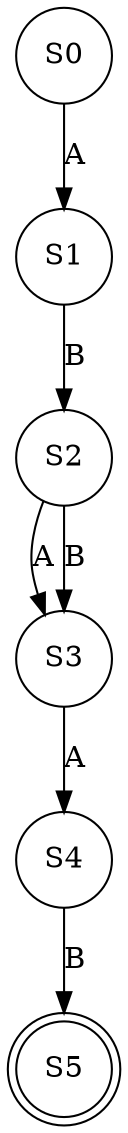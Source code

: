 // DFA Visualization
digraph {
	S0 [label=S0 shape=circle]
	S1 [label=S1 shape=circle]
	S2 [label=S2 shape=circle]
	S3 [label=S3 shape=circle]
	S4 [label=S4 shape=circle]
	S5 [label=S5 shape=doublecircle]
	S0 -> S1 [label=A]
	S1 -> S2 [label=B]
	S2 -> S3 [label=A]
	S2 -> S3 [label=B]
	S3 -> S4 [label=A]
	S4 -> S5 [label=B]
}
